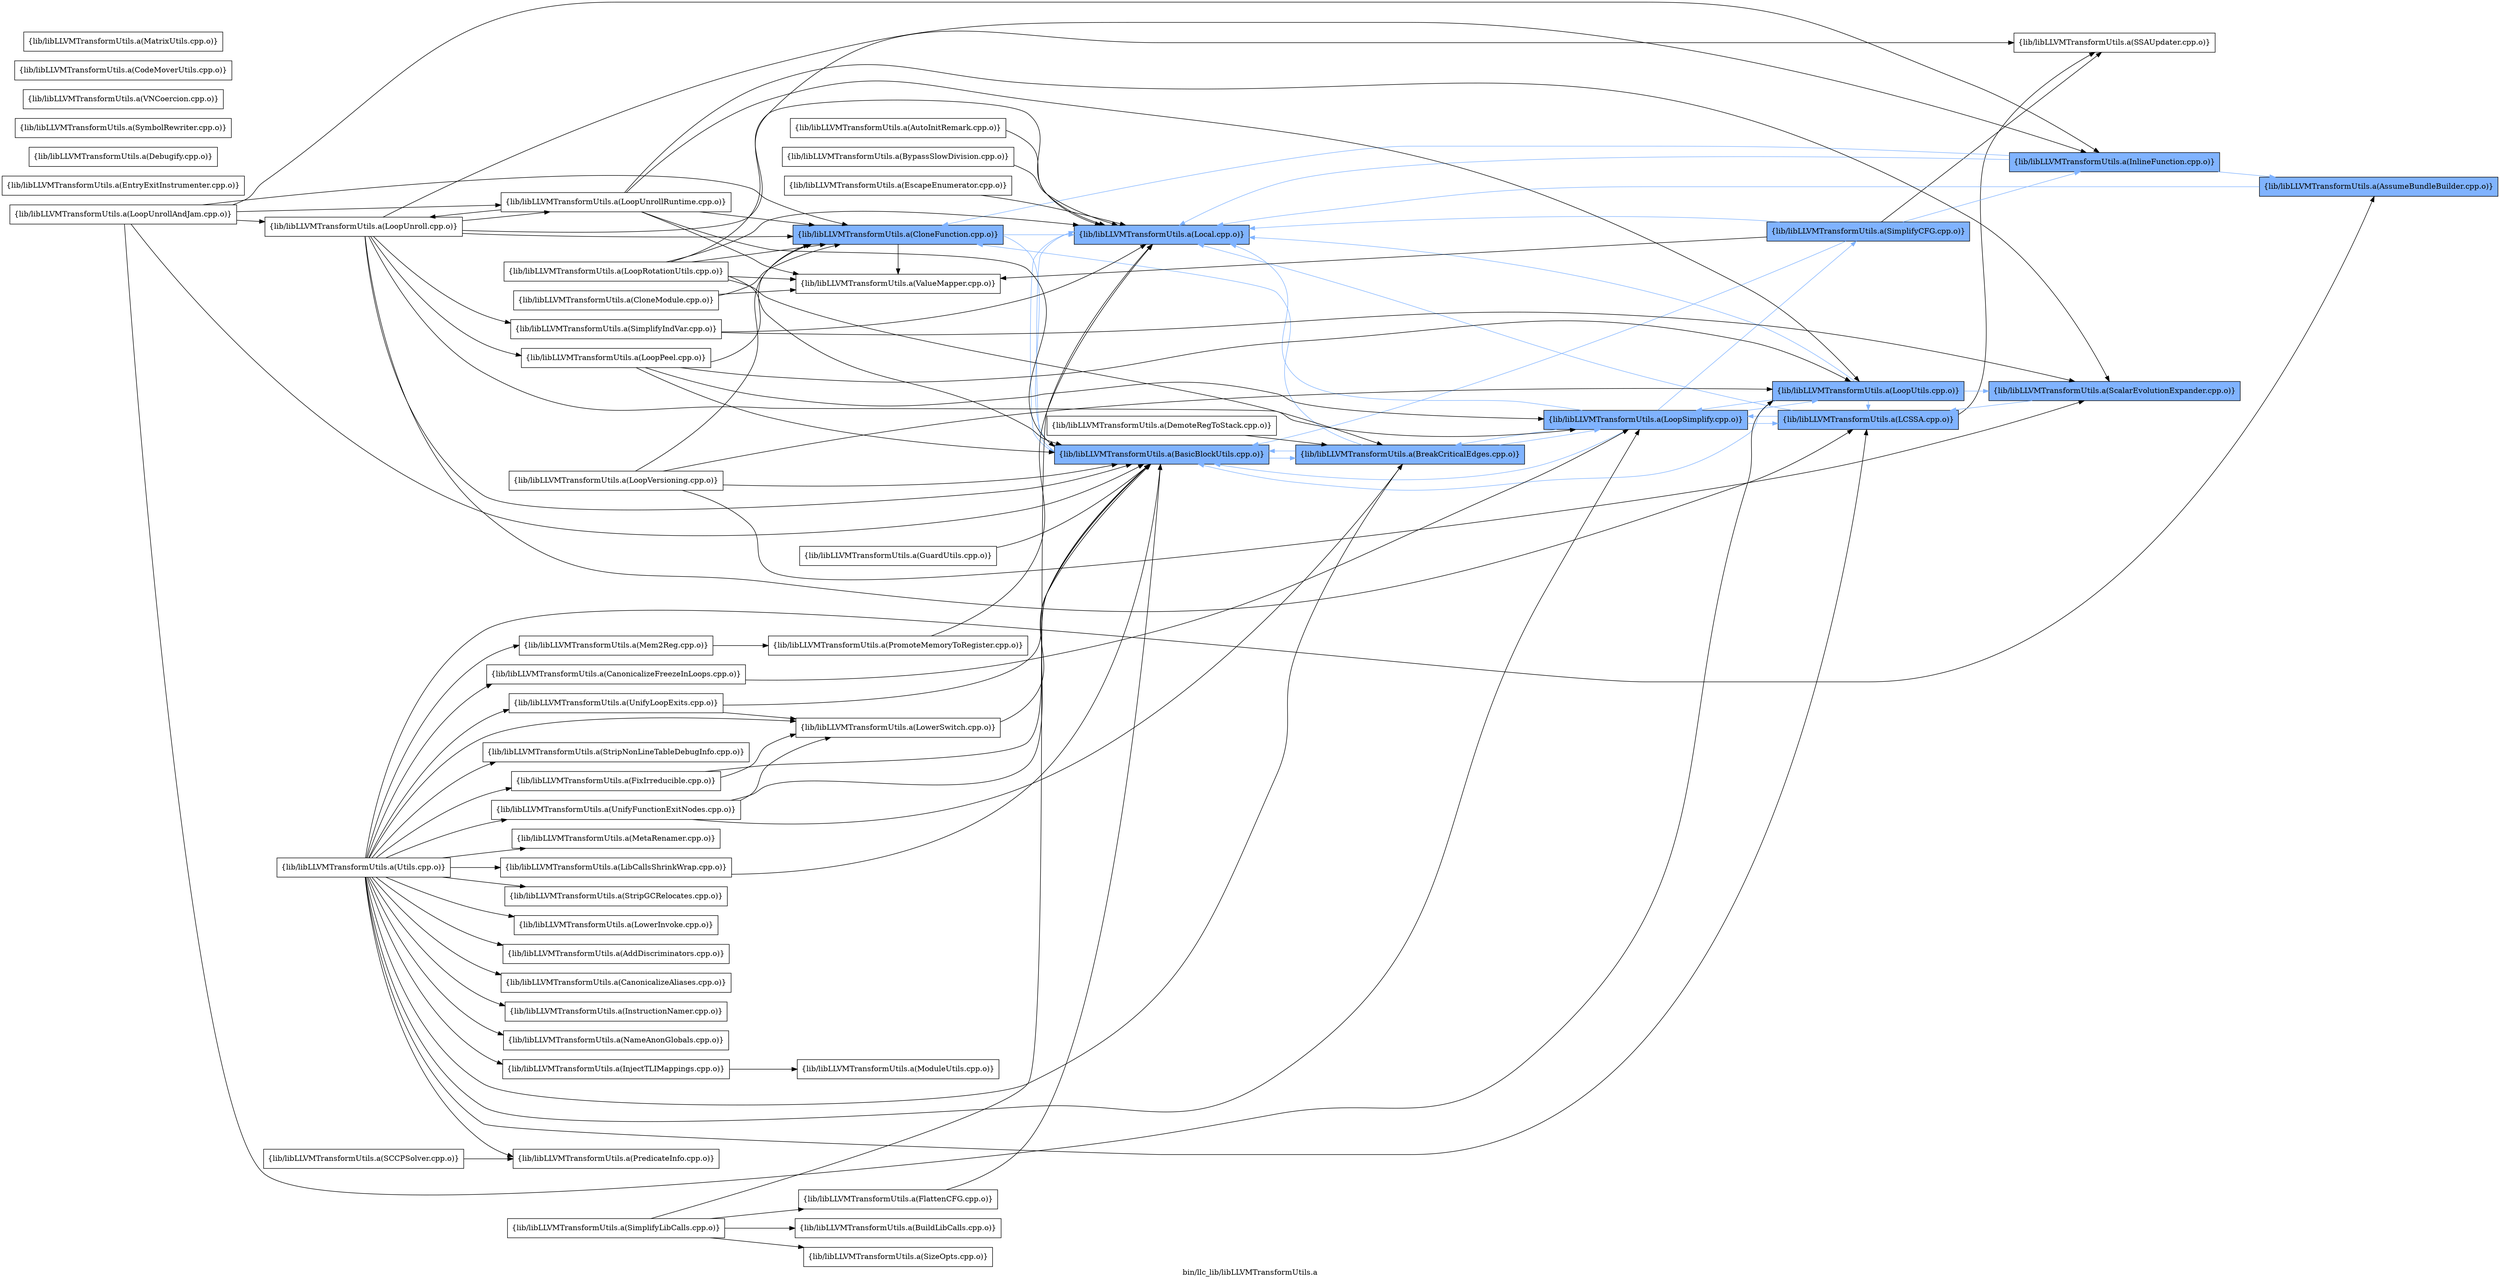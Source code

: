 digraph "bin/llc_lib/libLLVMTransformUtils.a" {
	label="bin/llc_lib/libLLVMTransformUtils.a";
	rankdir=LR;
	{ rank=same; Node0x55e4e0ab1c08;  }
	{ rank=same; Node0x55e4e0aafc28; Node0x55e4e0abf268;  }
	{ rank=same; Node0x55e4e0aad388; Node0x55e4e0aa74d8;  }
	{ rank=same; Node0x55e4e0aaf728;  }
	{ rank=same; Node0x55e4e0ab4e58;  }
	{ rank=same; Node0x55e4e0aa8158; Node0x55e4e0ab1c58; Node0x55e4e0aa2988;  }
	{ rank=same; Node0x55e4e0aa2cf8; Node0x55e4e0aab808; Node0x55e4e0aa85b8;  }
	{ rank=same; Node0x55e4e0ab1c08;  }
	{ rank=same; Node0x55e4e0aafc28; Node0x55e4e0abf268;  }
	{ rank=same; Node0x55e4e0aad388; Node0x55e4e0aa74d8;  }
	{ rank=same; Node0x55e4e0aaf728;  }
	{ rank=same; Node0x55e4e0ab4e58;  }
	{ rank=same; Node0x55e4e0aa8158; Node0x55e4e0ab1c58; Node0x55e4e0aa2988;  }
	{ rank=same; Node0x55e4e0aa2cf8; Node0x55e4e0aab808; Node0x55e4e0aa85b8;  }

	Node0x55e4e0ab1c08 [shape=record,shape=box,group=0,label="{lib/libLLVMTransformUtils.a(CloneModule.cpp.o)}"];
	Node0x55e4e0ab1c08 -> Node0x55e4e0aafc28;
	Node0x55e4e0ab1c08 -> Node0x55e4e0abf268;
	Node0x55e4e0aaf5e8 [shape=record,shape=box,group=0,label="{lib/libLLVMTransformUtils.a(EntryExitInstrumenter.cpp.o)}"];
	Node0x55e4e0abc2e8 [shape=record,shape=box,group=0,label="{lib/libLLVMTransformUtils.a(Utils.cpp.o)}"];
	Node0x55e4e0abc2e8 -> Node0x55e4e0aac488;
	Node0x55e4e0abc2e8 -> Node0x55e4e0aaf728;
	Node0x55e4e0abc2e8 -> Node0x55e4e0ab0d08;
	Node0x55e4e0abc2e8 -> Node0x55e4e0aa8158;
	Node0x55e4e0abc2e8 -> Node0x55e4e0ab4e58;
	Node0x55e4e0abc2e8 -> Node0x55e4e0ab3198;
	Node0x55e4e0abc2e8 -> Node0x55e4e0ab2f68;
	Node0x55e4e0abc2e8 -> Node0x55e4e0aab2b8;
	Node0x55e4e0abc2e8 -> Node0x55e4e0aa54a8;
	Node0x55e4e0abc2e8 -> Node0x55e4e0abd058;
	Node0x55e4e0abc2e8 -> Node0x55e4e0aaf278;
	Node0x55e4e0abc2e8 -> Node0x55e4e0aaf958;
	Node0x55e4e0abc2e8 -> Node0x55e4e0aaecd8;
	Node0x55e4e0abc2e8 -> Node0x55e4e0ab0ee8;
	Node0x55e4e0abc2e8 -> Node0x55e4e0aafef8;
	Node0x55e4e0abc2e8 -> Node0x55e4e0ab0178;
	Node0x55e4e0abc2e8 -> Node0x55e4e0aaced8;
	Node0x55e4e0abc2e8 -> Node0x55e4e0aac1b8;
	Node0x55e4e0abc2e8 -> Node0x55e4e0aade78;
	Node0x55e4e0abc2e8 -> Node0x55e4e0abd828;
	Node0x55e4e0abc2e8 -> Node0x55e4e0abe278;
	Node0x55e4e0aad388 [shape=record,shape=box,group=1,style=filled,fillcolor="0.600000 0.5 1",label="{lib/libLLVMTransformUtils.a(BasicBlockUtils.cpp.o)}"];
	Node0x55e4e0aad388 -> Node0x55e4e0aaf728[color="0.600000 0.5 1"];
	Node0x55e4e0aad388 -> Node0x55e4e0aa74d8[color="0.600000 0.5 1"];
	Node0x55e4e0aaf728 [shape=record,shape=box,group=1,style=filled,fillcolor="0.600000 0.5 1",label="{lib/libLLVMTransformUtils.a(BreakCriticalEdges.cpp.o)}"];
	Node0x55e4e0aaf728 -> Node0x55e4e0aad388[color="0.600000 0.5 1"];
	Node0x55e4e0aaf728 -> Node0x55e4e0aafc28[color="0.600000 0.5 1"];
	Node0x55e4e0aaf728 -> Node0x55e4e0ab4e58[color="0.600000 0.5 1"];
	Node0x55e4e0ab05d8 [shape=record,shape=box,group=0,label="{lib/libLLVMTransformUtils.a(BypassSlowDivision.cpp.o)}"];
	Node0x55e4e0ab05d8 -> Node0x55e4e0aa74d8;
	Node0x55e4e0aa74d8 [shape=record,shape=box,group=1,style=filled,fillcolor="0.600000 0.5 1",label="{lib/libLLVMTransformUtils.a(Local.cpp.o)}"];
	Node0x55e4e0aa74d8 -> Node0x55e4e0aad388[color="0.600000 0.5 1"];
	Node0x55e4e0aa42d8 [shape=record,shape=box,group=0,label="{lib/libLLVMTransformUtils.a(SimplifyLibCalls.cpp.o)}"];
	Node0x55e4e0aa42d8 -> Node0x55e4e0aaea58;
	Node0x55e4e0aa42d8 -> Node0x55e4e0aa9be8;
	Node0x55e4e0aa42d8 -> Node0x55e4e0aa74d8;
	Node0x55e4e0aa42d8 -> Node0x55e4e0aa4d28;
	Node0x55e4e0aa4d28 [shape=record,shape=box,group=0,label="{lib/libLLVMTransformUtils.a(SizeOpts.cpp.o)}"];
	Node0x55e4e0aa2988 [shape=record,shape=box,group=1,style=filled,fillcolor="0.600000 0.5 1",label="{lib/libLLVMTransformUtils.a(SimplifyCFG.cpp.o)}"];
	Node0x55e4e0aa2988 -> Node0x55e4e0aad388[color="0.600000 0.5 1"];
	Node0x55e4e0aa2988 -> Node0x55e4e0aa85b8[color="0.600000 0.5 1"];
	Node0x55e4e0aa2988 -> Node0x55e4e0aa74d8[color="0.600000 0.5 1"];
	Node0x55e4e0aa2988 -> Node0x55e4e0aa2cf8;
	Node0x55e4e0aa2988 -> Node0x55e4e0abf268;
	Node0x55e4e0ab1c58 [shape=record,shape=box,group=1,style=filled,fillcolor="0.600000 0.5 1",label="{lib/libLLVMTransformUtils.a(LoopUtils.cpp.o)}"];
	Node0x55e4e0ab1c58 -> Node0x55e4e0aad388[color="0.600000 0.5 1"];
	Node0x55e4e0ab1c58 -> Node0x55e4e0aa8158[color="0.600000 0.5 1"];
	Node0x55e4e0ab1c58 -> Node0x55e4e0aa74d8[color="0.600000 0.5 1"];
	Node0x55e4e0ab1c58 -> Node0x55e4e0ab4e58[color="0.600000 0.5 1"];
	Node0x55e4e0ab1c58 -> Node0x55e4e0aab808[color="0.600000 0.5 1"];
	Node0x55e4e0aa8158 [shape=record,shape=box,group=1,style=filled,fillcolor="0.600000 0.5 1",label="{lib/libLLVMTransformUtils.a(LCSSA.cpp.o)}"];
	Node0x55e4e0aa8158 -> Node0x55e4e0aa74d8[color="0.600000 0.5 1"];
	Node0x55e4e0aa8158 -> Node0x55e4e0ab4e58[color="0.600000 0.5 1"];
	Node0x55e4e0aa8158 -> Node0x55e4e0aa2cf8;
	Node0x55e4e0ab4e58 [shape=record,shape=box,group=1,style=filled,fillcolor="0.600000 0.5 1",label="{lib/libLLVMTransformUtils.a(LoopSimplify.cpp.o)}"];
	Node0x55e4e0ab4e58 -> Node0x55e4e0aad388[color="0.600000 0.5 1"];
	Node0x55e4e0ab4e58 -> Node0x55e4e0aaf728[color="0.600000 0.5 1"];
	Node0x55e4e0ab4e58 -> Node0x55e4e0aa8158[color="0.600000 0.5 1"];
	Node0x55e4e0ab4e58 -> Node0x55e4e0aa74d8[color="0.600000 0.5 1"];
	Node0x55e4e0ab4e58 -> Node0x55e4e0ab1c58[color="0.600000 0.5 1"];
	Node0x55e4e0ab4e58 -> Node0x55e4e0aa2988[color="0.600000 0.5 1"];
	Node0x55e4e0aab808 [shape=record,shape=box,group=1,style=filled,fillcolor="0.600000 0.5 1",label="{lib/libLLVMTransformUtils.a(ScalarEvolutionExpander.cpp.o)}"];
	Node0x55e4e0aab808 -> Node0x55e4e0aa8158[color="0.600000 0.5 1"];
	Node0x55e4e0aafd18 [shape=record,shape=box,group=0,label="{lib/libLLVMTransformUtils.a(Debugify.cpp.o)}"];
	Node0x55e4e0aaf818 [shape=record,shape=box,group=0,label="{lib/libLLVMTransformUtils.a(ModuleUtils.cpp.o)}"];
	Node0x55e4e0aa85b8 [shape=record,shape=box,group=1,style=filled,fillcolor="0.600000 0.5 1",label="{lib/libLLVMTransformUtils.a(InlineFunction.cpp.o)}"];
	Node0x55e4e0aa85b8 -> Node0x55e4e0aac488[color="0.600000 0.5 1"];
	Node0x55e4e0aa85b8 -> Node0x55e4e0aafc28[color="0.600000 0.5 1"];
	Node0x55e4e0aa85b8 -> Node0x55e4e0aa74d8[color="0.600000 0.5 1"];
	Node0x55e4e0aaf408 [shape=record,shape=box,group=0,label="{lib/libLLVMTransformUtils.a(DemoteRegToStack.cpp.o)}"];
	Node0x55e4e0aaf408 -> Node0x55e4e0aaf728;
	Node0x55e4e0ab0d08 [shape=record,shape=box,group=0,label="{lib/libLLVMTransformUtils.a(CanonicalizeFreezeInLoops.cpp.o)}"];
	Node0x55e4e0ab0d08 -> Node0x55e4e0ab4e58;
	Node0x55e4e0ab3198 [shape=record,shape=box,group=0,label="{lib/libLLVMTransformUtils.a(LowerInvoke.cpp.o)}"];
	Node0x55e4e0aa4828 [shape=record,shape=box,group=0,label="{lib/libLLVMTransformUtils.a(SymbolRewriter.cpp.o)}"];
	Node0x55e4e0aaeff8 [shape=record,shape=box,group=0,label="{lib/libLLVMTransformUtils.a(EscapeEnumerator.cpp.o)}"];
	Node0x55e4e0aaeff8 -> Node0x55e4e0aa74d8;
	Node0x55e4e0aafc28 [shape=record,shape=box,group=1,style=filled,fillcolor="0.600000 0.5 1",label="{lib/libLLVMTransformUtils.a(CloneFunction.cpp.o)}"];
	Node0x55e4e0aafc28 -> Node0x55e4e0aad388[color="0.600000 0.5 1"];
	Node0x55e4e0aafc28 -> Node0x55e4e0aa74d8[color="0.600000 0.5 1"];
	Node0x55e4e0aafc28 -> Node0x55e4e0abf268;
	Node0x55e4e0aa2cf8 [shape=record,shape=box,group=0,label="{lib/libLLVMTransformUtils.a(SSAUpdater.cpp.o)}"];
	Node0x55e4e0abf268 [shape=record,shape=box,group=0,label="{lib/libLLVMTransformUtils.a(ValueMapper.cpp.o)}"];
	Node0x55e4e0aaea58 [shape=record,shape=box,group=0,label="{lib/libLLVMTransformUtils.a(BuildLibCalls.cpp.o)}"];
	Node0x55e4e0ab23d8 [shape=record,shape=box,group=0,label="{lib/libLLVMTransformUtils.a(LoopVersioning.cpp.o)}"];
	Node0x55e4e0ab23d8 -> Node0x55e4e0aad388;
	Node0x55e4e0ab23d8 -> Node0x55e4e0aafc28;
	Node0x55e4e0ab23d8 -> Node0x55e4e0ab1c58;
	Node0x55e4e0ab23d8 -> Node0x55e4e0aab808;
	Node0x55e4e0aa54a8 [shape=record,shape=box,group=0,label="{lib/libLLVMTransformUtils.a(UnifyFunctionExitNodes.cpp.o)}"];
	Node0x55e4e0aa54a8 -> Node0x55e4e0aad388;
	Node0x55e4e0aa54a8 -> Node0x55e4e0aaf728;
	Node0x55e4e0aa54a8 -> Node0x55e4e0ab2f68;
	Node0x55e4e0aadfb8 [shape=record,shape=box,group=0,label="{lib/libLLVMTransformUtils.a(AutoInitRemark.cpp.o)}"];
	Node0x55e4e0aadfb8 -> Node0x55e4e0aa74d8;
	Node0x55e4e0aac488 [shape=record,shape=box,group=1,style=filled,fillcolor="0.600000 0.5 1",label="{lib/libLLVMTransformUtils.a(AssumeBundleBuilder.cpp.o)}"];
	Node0x55e4e0aac488 -> Node0x55e4e0aa74d8[color="0.600000 0.5 1"];
	Node0x55e4e0aa9058 [shape=record,shape=box,group=0,label="{lib/libLLVMTransformUtils.a(GuardUtils.cpp.o)}"];
	Node0x55e4e0aa9058 -> Node0x55e4e0aad388;
	Node0x55e4e0abfad8 [shape=record,shape=box,group=0,label="{lib/libLLVMTransformUtils.a(VNCoercion.cpp.o)}"];
	Node0x55e4e0aab2b8 [shape=record,shape=box,group=0,label="{lib/libLLVMTransformUtils.a(PredicateInfo.cpp.o)}"];
	Node0x55e4e0aa9be8 [shape=record,shape=box,group=0,label="{lib/libLLVMTransformUtils.a(FlattenCFG.cpp.o)}"];
	Node0x55e4e0aa9be8 -> Node0x55e4e0aad388;
	Node0x55e4e0aa3568 [shape=record,shape=box,group=0,label="{lib/libLLVMTransformUtils.a(SimplifyIndVar.cpp.o)}"];
	Node0x55e4e0aa3568 -> Node0x55e4e0aa74d8;
	Node0x55e4e0aa3568 -> Node0x55e4e0aab808;
	Node0x55e4e0ab0bc8 [shape=record,shape=box,group=0,label="{lib/libLLVMTransformUtils.a(CodeMoverUtils.cpp.o)}"];
	Node0x55e4e0aa7028 [shape=record,shape=box,group=0,label="{lib/libLLVMTransformUtils.a(LoopPeel.cpp.o)}"];
	Node0x55e4e0aa7028 -> Node0x55e4e0aad388;
	Node0x55e4e0aa7028 -> Node0x55e4e0aafc28;
	Node0x55e4e0aa7028 -> Node0x55e4e0ab4e58;
	Node0x55e4e0aa7028 -> Node0x55e4e0ab1c58;
	Node0x55e4e0ab5038 [shape=record,shape=box,group=0,label="{lib/libLLVMTransformUtils.a(LoopRotationUtils.cpp.o)}"];
	Node0x55e4e0ab5038 -> Node0x55e4e0aad388;
	Node0x55e4e0ab5038 -> Node0x55e4e0aaf728;
	Node0x55e4e0ab5038 -> Node0x55e4e0aafc28;
	Node0x55e4e0ab5038 -> Node0x55e4e0aa74d8;
	Node0x55e4e0ab5038 -> Node0x55e4e0aa2cf8;
	Node0x55e4e0ab5038 -> Node0x55e4e0abf268;
	Node0x55e4e0ab5628 [shape=record,shape=box,group=0,label="{lib/libLLVMTransformUtils.a(LoopUnroll.cpp.o)}"];
	Node0x55e4e0ab5628 -> Node0x55e4e0aad388;
	Node0x55e4e0ab5628 -> Node0x55e4e0aafc28;
	Node0x55e4e0ab5628 -> Node0x55e4e0aa85b8;
	Node0x55e4e0ab5628 -> Node0x55e4e0aa8158;
	Node0x55e4e0ab5628 -> Node0x55e4e0aa74d8;
	Node0x55e4e0ab5628 -> Node0x55e4e0aa7028;
	Node0x55e4e0ab5628 -> Node0x55e4e0ab4e58;
	Node0x55e4e0ab5628 -> Node0x55e4e0ab1fc8;
	Node0x55e4e0ab5628 -> Node0x55e4e0aa3568;
	Node0x55e4e0ab1938 [shape=record,shape=box,group=0,label="{lib/libLLVMTransformUtils.a(LoopUnrollAndJam.cpp.o)}"];
	Node0x55e4e0ab1938 -> Node0x55e4e0aad388;
	Node0x55e4e0ab1938 -> Node0x55e4e0aafc28;
	Node0x55e4e0ab1938 -> Node0x55e4e0aa85b8;
	Node0x55e4e0ab1938 -> Node0x55e4e0ab5628;
	Node0x55e4e0ab1938 -> Node0x55e4e0ab1fc8;
	Node0x55e4e0ab1938 -> Node0x55e4e0ab1c58;
	Node0x55e4e0aaea08 [shape=record,shape=box,group=0,label="{lib/libLLVMTransformUtils.a(MatrixUtils.cpp.o)}"];
	Node0x55e4e0aab9e8 [shape=record,shape=box,group=0,label="{lib/libLLVMTransformUtils.a(PromoteMemoryToRegister.cpp.o)}"];
	Node0x55e4e0aab9e8 -> Node0x55e4e0aa74d8;
	Node0x55e4e0aa2078 [shape=record,shape=box,group=0,label="{lib/libLLVMTransformUtils.a(SCCPSolver.cpp.o)}"];
	Node0x55e4e0aa2078 -> Node0x55e4e0aab2b8;
	Node0x55e4e0ab2f68 [shape=record,shape=box,group=0,label="{lib/libLLVMTransformUtils.a(LowerSwitch.cpp.o)}"];
	Node0x55e4e0ab2f68 -> Node0x55e4e0aad388;
	Node0x55e4e0ab1fc8 [shape=record,shape=box,group=0,label="{lib/libLLVMTransformUtils.a(LoopUnrollRuntime.cpp.o)}"];
	Node0x55e4e0ab1fc8 -> Node0x55e4e0aad388;
	Node0x55e4e0ab1fc8 -> Node0x55e4e0aafc28;
	Node0x55e4e0ab1fc8 -> Node0x55e4e0ab5628;
	Node0x55e4e0ab1fc8 -> Node0x55e4e0ab1c58;
	Node0x55e4e0ab1fc8 -> Node0x55e4e0aab808;
	Node0x55e4e0ab1fc8 -> Node0x55e4e0abf268;
	Node0x55e4e0abd058 [shape=record,shape=box,group=0,label="{lib/libLLVMTransformUtils.a(AddDiscriminators.cpp.o)}"];
	Node0x55e4e0aaf278 [shape=record,shape=box,group=0,label="{lib/libLLVMTransformUtils.a(CanonicalizeAliases.cpp.o)}"];
	Node0x55e4e0aaf958 [shape=record,shape=box,group=0,label="{lib/libLLVMTransformUtils.a(InstructionNamer.cpp.o)}"];
	Node0x55e4e0aaecd8 [shape=record,shape=box,group=0,label="{lib/libLLVMTransformUtils.a(LibCallsShrinkWrap.cpp.o)}"];
	Node0x55e4e0aaecd8 -> Node0x55e4e0aad388;
	Node0x55e4e0ab0ee8 [shape=record,shape=box,group=0,label="{lib/libLLVMTransformUtils.a(NameAnonGlobals.cpp.o)}"];
	Node0x55e4e0aafef8 [shape=record,shape=box,group=0,label="{lib/libLLVMTransformUtils.a(Mem2Reg.cpp.o)}"];
	Node0x55e4e0aafef8 -> Node0x55e4e0aab9e8;
	Node0x55e4e0ab0178 [shape=record,shape=box,group=0,label="{lib/libLLVMTransformUtils.a(StripNonLineTableDebugInfo.cpp.o)}"];
	Node0x55e4e0aaced8 [shape=record,shape=box,group=0,label="{lib/libLLVMTransformUtils.a(MetaRenamer.cpp.o)}"];
	Node0x55e4e0aac1b8 [shape=record,shape=box,group=0,label="{lib/libLLVMTransformUtils.a(StripGCRelocates.cpp.o)}"];
	Node0x55e4e0aade78 [shape=record,shape=box,group=0,label="{lib/libLLVMTransformUtils.a(InjectTLIMappings.cpp.o)}"];
	Node0x55e4e0aade78 -> Node0x55e4e0aaf818;
	Node0x55e4e0abd828 [shape=record,shape=box,group=0,label="{lib/libLLVMTransformUtils.a(FixIrreducible.cpp.o)}"];
	Node0x55e4e0abd828 -> Node0x55e4e0aad388;
	Node0x55e4e0abd828 -> Node0x55e4e0ab2f68;
	Node0x55e4e0abe278 [shape=record,shape=box,group=0,label="{lib/libLLVMTransformUtils.a(UnifyLoopExits.cpp.o)}"];
	Node0x55e4e0abe278 -> Node0x55e4e0aad388;
	Node0x55e4e0abe278 -> Node0x55e4e0ab2f68;
}
